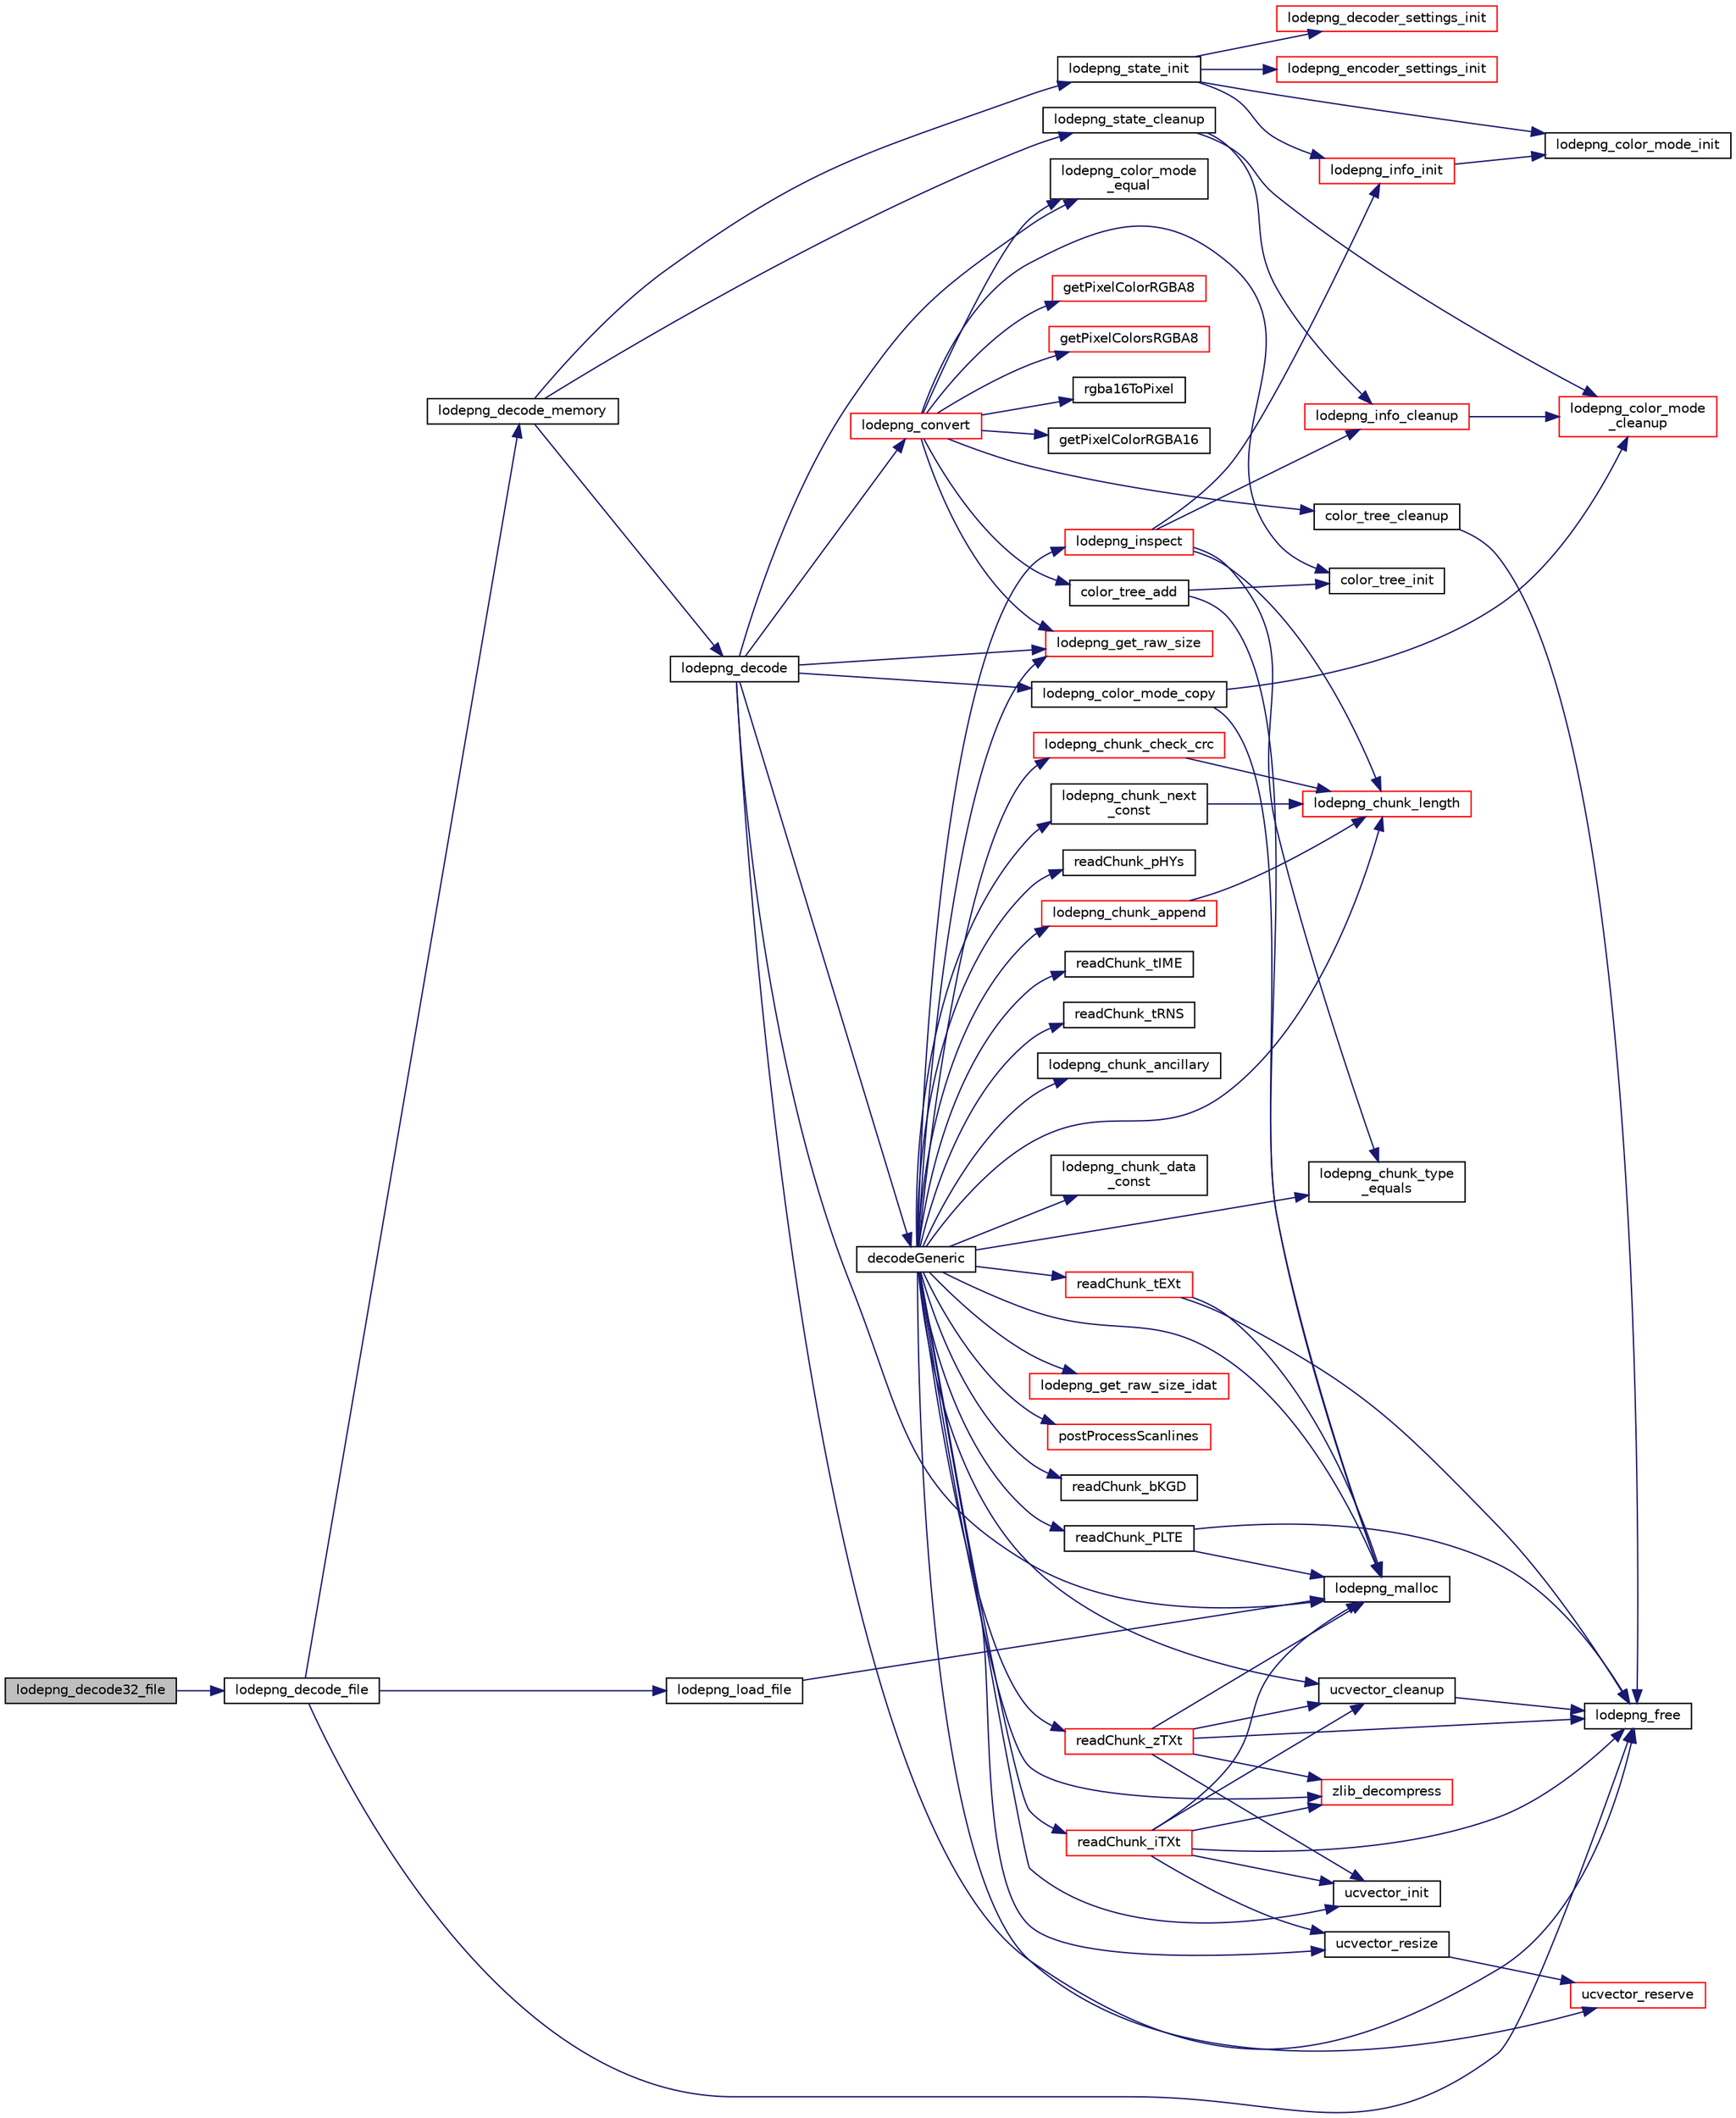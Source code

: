 digraph "lodepng_decode32_file"
{
 // LATEX_PDF_SIZE
  edge [fontname="Helvetica",fontsize="10",labelfontname="Helvetica",labelfontsize="10"];
  node [fontname="Helvetica",fontsize="10",shape=record];
  rankdir="LR";
  Node1 [label="lodepng_decode32_file",height=0.2,width=0.4,color="black", fillcolor="grey75", style="filled", fontcolor="black",tooltip=" "];
  Node1 -> Node2 [color="midnightblue",fontsize="10",style="solid",fontname="Helvetica"];
  Node2 [label="lodepng_decode_file",height=0.2,width=0.4,color="black", fillcolor="white", style="filled",URL="$lodepng_8cpp.html#a6eec335315ecb6182292ebd37ef02b4a",tooltip=" "];
  Node2 -> Node3 [color="midnightblue",fontsize="10",style="solid",fontname="Helvetica"];
  Node3 [label="lodepng_decode_memory",height=0.2,width=0.4,color="black", fillcolor="white", style="filled",URL="$lodepng_8cpp.html#a623138ad43ce7eae0346e4324ba1f14e",tooltip=" "];
  Node3 -> Node4 [color="midnightblue",fontsize="10",style="solid",fontname="Helvetica"];
  Node4 [label="lodepng_decode",height=0.2,width=0.4,color="black", fillcolor="white", style="filled",URL="$lodepng_8cpp.html#a70adabd588a9a27dcc9eb4322f6c3b3f",tooltip=" "];
  Node4 -> Node5 [color="midnightblue",fontsize="10",style="solid",fontname="Helvetica"];
  Node5 [label="decodeGeneric",height=0.2,width=0.4,color="black", fillcolor="white", style="filled",URL="$lodepng_8cpp.html#a8a00ea9640614259d37a92c655219554",tooltip=" "];
  Node5 -> Node6 [color="midnightblue",fontsize="10",style="solid",fontname="Helvetica"];
  Node6 [label="lodepng_chunk_ancillary",height=0.2,width=0.4,color="black", fillcolor="white", style="filled",URL="$lodepng_8cpp.html#aabe8616184aa2adaa2a74ad989e6fb41",tooltip=" "];
  Node5 -> Node7 [color="midnightblue",fontsize="10",style="solid",fontname="Helvetica"];
  Node7 [label="lodepng_chunk_append",height=0.2,width=0.4,color="red", fillcolor="white", style="filled",URL="$lodepng_8cpp.html#a865c89cf0456b876e3bd5698bc910336",tooltip=" "];
  Node7 -> Node8 [color="midnightblue",fontsize="10",style="solid",fontname="Helvetica"];
  Node8 [label="lodepng_chunk_length",height=0.2,width=0.4,color="red", fillcolor="white", style="filled",URL="$lodepng_8cpp.html#ad52897a6aecee7dde053c468c6bedda2",tooltip=" "];
  Node5 -> Node11 [color="midnightblue",fontsize="10",style="solid",fontname="Helvetica"];
  Node11 [label="lodepng_chunk_check_crc",height=0.2,width=0.4,color="red", fillcolor="white", style="filled",URL="$lodepng_8cpp.html#a02091d970921c7b94c4e63821785f97a",tooltip=" "];
  Node11 -> Node8 [color="midnightblue",fontsize="10",style="solid",fontname="Helvetica"];
  Node5 -> Node13 [color="midnightblue",fontsize="10",style="solid",fontname="Helvetica"];
  Node13 [label="lodepng_chunk_data\l_const",height=0.2,width=0.4,color="black", fillcolor="white", style="filled",URL="$lodepng_8cpp.html#a18062ec4da645562be021ec5ce09c117",tooltip=" "];
  Node5 -> Node8 [color="midnightblue",fontsize="10",style="solid",fontname="Helvetica"];
  Node5 -> Node14 [color="midnightblue",fontsize="10",style="solid",fontname="Helvetica"];
  Node14 [label="lodepng_chunk_next\l_const",height=0.2,width=0.4,color="black", fillcolor="white", style="filled",URL="$lodepng_8cpp.html#a20eec77cd3ca77b9c55499846ea9595a",tooltip=" "];
  Node14 -> Node8 [color="midnightblue",fontsize="10",style="solid",fontname="Helvetica"];
  Node5 -> Node15 [color="midnightblue",fontsize="10",style="solid",fontname="Helvetica"];
  Node15 [label="lodepng_chunk_type\l_equals",height=0.2,width=0.4,color="black", fillcolor="white", style="filled",URL="$lodepng_8cpp.html#a5153305d442f8332326ef332316b06be",tooltip=" "];
  Node5 -> Node16 [color="midnightblue",fontsize="10",style="solid",fontname="Helvetica"];
  Node16 [label="lodepng_get_raw_size",height=0.2,width=0.4,color="red", fillcolor="white", style="filled",URL="$lodepng_8cpp.html#a5861bf2c5a7c8976ea2dd6d21e8d58bd",tooltip=" "];
  Node5 -> Node20 [color="midnightblue",fontsize="10",style="solid",fontname="Helvetica"];
  Node20 [label="lodepng_get_raw_size_idat",height=0.2,width=0.4,color="red", fillcolor="white", style="filled",URL="$lodepng_8cpp.html#abd86de60af830d70e54ec9d4bd9acb3b",tooltip=" "];
  Node5 -> Node21 [color="midnightblue",fontsize="10",style="solid",fontname="Helvetica"];
  Node21 [label="lodepng_inspect",height=0.2,width=0.4,color="red", fillcolor="white", style="filled",URL="$lodepng_8cpp.html#a0bee70fa0a93ca4463b35a3ceb9910e3",tooltip=" "];
  Node21 -> Node8 [color="midnightblue",fontsize="10",style="solid",fontname="Helvetica"];
  Node21 -> Node15 [color="midnightblue",fontsize="10",style="solid",fontname="Helvetica"];
  Node21 -> Node23 [color="midnightblue",fontsize="10",style="solid",fontname="Helvetica"];
  Node23 [label="lodepng_info_cleanup",height=0.2,width=0.4,color="red", fillcolor="white", style="filled",URL="$lodepng_8cpp.html#ad4b9dc33569e24062e077f5a69ead178",tooltip=" "];
  Node23 -> Node24 [color="midnightblue",fontsize="10",style="solid",fontname="Helvetica"];
  Node24 [label="lodepng_color_mode\l_cleanup",height=0.2,width=0.4,color="red", fillcolor="white", style="filled",URL="$lodepng_8cpp.html#ab1c7709a984d5842ab314cf5d2dc2dcc",tooltip=" "];
  Node21 -> Node31 [color="midnightblue",fontsize="10",style="solid",fontname="Helvetica"];
  Node31 [label="lodepng_info_init",height=0.2,width=0.4,color="red", fillcolor="white", style="filled",URL="$lodepng_8cpp.html#ae50c1ddde2fa8004b46da433f3e20974",tooltip=" "];
  Node31 -> Node32 [color="midnightblue",fontsize="10",style="solid",fontname="Helvetica"];
  Node32 [label="lodepng_color_mode_init",height=0.2,width=0.4,color="black", fillcolor="white", style="filled",URL="$lodepng_8cpp.html#a66345d4cdab130c6cbd3166d7a0a5257",tooltip=" "];
  Node5 -> Node36 [color="midnightblue",fontsize="10",style="solid",fontname="Helvetica"];
  Node36 [label="lodepng_malloc",height=0.2,width=0.4,color="black", fillcolor="white", style="filled",URL="$lodepng_8cpp.html#acde6d2f623c875a922fc7526d49af03c",tooltip=" "];
  Node5 -> Node37 [color="midnightblue",fontsize="10",style="solid",fontname="Helvetica"];
  Node37 [label="postProcessScanlines",height=0.2,width=0.4,color="red", fillcolor="white", style="filled",URL="$lodepng_8cpp.html#a0dd02ca1504cab05af1e059978fb5246",tooltip=" "];
  Node5 -> Node47 [color="midnightblue",fontsize="10",style="solid",fontname="Helvetica"];
  Node47 [label="readChunk_bKGD",height=0.2,width=0.4,color="black", fillcolor="white", style="filled",URL="$lodepng_8cpp.html#ae87caf20dd66924a8cdf142e5ab8e7ea",tooltip=" "];
  Node5 -> Node48 [color="midnightblue",fontsize="10",style="solid",fontname="Helvetica"];
  Node48 [label="readChunk_iTXt",height=0.2,width=0.4,color="red", fillcolor="white", style="filled",URL="$lodepng_8cpp.html#a913d901f3aa548d4f00e9715112447e5",tooltip=" "];
  Node48 -> Node26 [color="midnightblue",fontsize="10",style="solid",fontname="Helvetica"];
  Node26 [label="lodepng_free",height=0.2,width=0.4,color="black", fillcolor="white", style="filled",URL="$lodepng_8cpp.html#a5cabd4078527ba33b78791fac7e8b15c",tooltip=" "];
  Node48 -> Node36 [color="midnightblue",fontsize="10",style="solid",fontname="Helvetica"];
  Node48 -> Node53 [color="midnightblue",fontsize="10",style="solid",fontname="Helvetica"];
  Node53 [label="ucvector_cleanup",height=0.2,width=0.4,color="black", fillcolor="white", style="filled",URL="$lodepng_8cpp.html#ad689bf84470238e26b01524631d778ec",tooltip=" "];
  Node53 -> Node26 [color="midnightblue",fontsize="10",style="solid",fontname="Helvetica"];
  Node48 -> Node54 [color="midnightblue",fontsize="10",style="solid",fontname="Helvetica"];
  Node54 [label="ucvector_init",height=0.2,width=0.4,color="black", fillcolor="white", style="filled",URL="$lodepng_8cpp.html#a1b58c07819eec4ff7e903138c08eb502",tooltip=" "];
  Node48 -> Node56 [color="midnightblue",fontsize="10",style="solid",fontname="Helvetica"];
  Node56 [label="ucvector_resize",height=0.2,width=0.4,color="black", fillcolor="white", style="filled",URL="$lodepng_8cpp.html#ae4e2da90ae4abb858852f211eb28d622",tooltip=" "];
  Node56 -> Node57 [color="midnightblue",fontsize="10",style="solid",fontname="Helvetica"];
  Node57 [label="ucvector_reserve",height=0.2,width=0.4,color="red", fillcolor="white", style="filled",URL="$lodepng_8cpp.html#ac03e508691c2826ee4065627465ccb4a",tooltip=" "];
  Node48 -> Node58 [color="midnightblue",fontsize="10",style="solid",fontname="Helvetica"];
  Node58 [label="zlib_decompress",height=0.2,width=0.4,color="red", fillcolor="white", style="filled",URL="$lodepng_8cpp.html#ae06154c06600720b6c5727ba57519c36",tooltip=" "];
  Node5 -> Node85 [color="midnightblue",fontsize="10",style="solid",fontname="Helvetica"];
  Node85 [label="readChunk_pHYs",height=0.2,width=0.4,color="black", fillcolor="white", style="filled",URL="$lodepng_8cpp.html#af37ead0521e128d15f14e28237a07e91",tooltip=" "];
  Node5 -> Node86 [color="midnightblue",fontsize="10",style="solid",fontname="Helvetica"];
  Node86 [label="readChunk_PLTE",height=0.2,width=0.4,color="black", fillcolor="white", style="filled",URL="$lodepng_8cpp.html#aae793be5b27e93933301f1213967efd5",tooltip=" "];
  Node86 -> Node26 [color="midnightblue",fontsize="10",style="solid",fontname="Helvetica"];
  Node86 -> Node36 [color="midnightblue",fontsize="10",style="solid",fontname="Helvetica"];
  Node5 -> Node87 [color="midnightblue",fontsize="10",style="solid",fontname="Helvetica"];
  Node87 [label="readChunk_tEXt",height=0.2,width=0.4,color="red", fillcolor="white", style="filled",URL="$lodepng_8cpp.html#ae06c93c7291120dea6123f08b4da1b00",tooltip=" "];
  Node87 -> Node26 [color="midnightblue",fontsize="10",style="solid",fontname="Helvetica"];
  Node87 -> Node36 [color="midnightblue",fontsize="10",style="solid",fontname="Helvetica"];
  Node5 -> Node89 [color="midnightblue",fontsize="10",style="solid",fontname="Helvetica"];
  Node89 [label="readChunk_tIME",height=0.2,width=0.4,color="black", fillcolor="white", style="filled",URL="$lodepng_8cpp.html#af68e84a1195f275f37e09896985bed96",tooltip=" "];
  Node5 -> Node90 [color="midnightblue",fontsize="10",style="solid",fontname="Helvetica"];
  Node90 [label="readChunk_tRNS",height=0.2,width=0.4,color="black", fillcolor="white", style="filled",URL="$lodepng_8cpp.html#a225d94ed715bb608c813059236fbf72a",tooltip=" "];
  Node5 -> Node91 [color="midnightblue",fontsize="10",style="solid",fontname="Helvetica"];
  Node91 [label="readChunk_zTXt",height=0.2,width=0.4,color="red", fillcolor="white", style="filled",URL="$lodepng_8cpp.html#a487ae2548dc4d0282d7fdd13c66c7bc8",tooltip=" "];
  Node91 -> Node26 [color="midnightblue",fontsize="10",style="solid",fontname="Helvetica"];
  Node91 -> Node36 [color="midnightblue",fontsize="10",style="solid",fontname="Helvetica"];
  Node91 -> Node53 [color="midnightblue",fontsize="10",style="solid",fontname="Helvetica"];
  Node91 -> Node54 [color="midnightblue",fontsize="10",style="solid",fontname="Helvetica"];
  Node91 -> Node58 [color="midnightblue",fontsize="10",style="solid",fontname="Helvetica"];
  Node5 -> Node53 [color="midnightblue",fontsize="10",style="solid",fontname="Helvetica"];
  Node5 -> Node54 [color="midnightblue",fontsize="10",style="solid",fontname="Helvetica"];
  Node5 -> Node57 [color="midnightblue",fontsize="10",style="solid",fontname="Helvetica"];
  Node5 -> Node56 [color="midnightblue",fontsize="10",style="solid",fontname="Helvetica"];
  Node5 -> Node58 [color="midnightblue",fontsize="10",style="solid",fontname="Helvetica"];
  Node4 -> Node92 [color="midnightblue",fontsize="10",style="solid",fontname="Helvetica"];
  Node92 [label="lodepng_color_mode_copy",height=0.2,width=0.4,color="black", fillcolor="white", style="filled",URL="$lodepng_8cpp.html#a7801819a161b96f65259680126e270f1",tooltip=" "];
  Node92 -> Node24 [color="midnightblue",fontsize="10",style="solid",fontname="Helvetica"];
  Node92 -> Node36 [color="midnightblue",fontsize="10",style="solid",fontname="Helvetica"];
  Node4 -> Node93 [color="midnightblue",fontsize="10",style="solid",fontname="Helvetica"];
  Node93 [label="lodepng_color_mode\l_equal",height=0.2,width=0.4,color="black", fillcolor="white", style="filled",URL="$lodepng_8cpp.html#aa2781df4d5704a3daa132056d411dbd5",tooltip=" "];
  Node4 -> Node94 [color="midnightblue",fontsize="10",style="solid",fontname="Helvetica"];
  Node94 [label="lodepng_convert",height=0.2,width=0.4,color="red", fillcolor="white", style="filled",URL="$lodepng_8cpp.html#abd20ba96aa7a2e3d782204c604baab09",tooltip=" "];
  Node94 -> Node95 [color="midnightblue",fontsize="10",style="solid",fontname="Helvetica"];
  Node95 [label="color_tree_add",height=0.2,width=0.4,color="black", fillcolor="white", style="filled",URL="$lodepng_8cpp.html#aa46975c6bbcf93a68f6b62253f3caf1e",tooltip=" "];
  Node95 -> Node96 [color="midnightblue",fontsize="10",style="solid",fontname="Helvetica"];
  Node96 [label="color_tree_init",height=0.2,width=0.4,color="black", fillcolor="white", style="filled",URL="$lodepng_8cpp.html#aa74699e8ee61d176da398bb2e3b90bb2",tooltip=" "];
  Node95 -> Node36 [color="midnightblue",fontsize="10",style="solid",fontname="Helvetica"];
  Node94 -> Node97 [color="midnightblue",fontsize="10",style="solid",fontname="Helvetica"];
  Node97 [label="color_tree_cleanup",height=0.2,width=0.4,color="black", fillcolor="white", style="filled",URL="$lodepng_8cpp.html#a561706f2a518dd06d27bf0447ea3539d",tooltip=" "];
  Node97 -> Node26 [color="midnightblue",fontsize="10",style="solid",fontname="Helvetica"];
  Node94 -> Node96 [color="midnightblue",fontsize="10",style="solid",fontname="Helvetica"];
  Node94 -> Node98 [color="midnightblue",fontsize="10",style="solid",fontname="Helvetica"];
  Node98 [label="getPixelColorRGBA16",height=0.2,width=0.4,color="black", fillcolor="white", style="filled",URL="$lodepng_8cpp.html#af0ee0fdc57a1031dbd0f003255e40993",tooltip=" "];
  Node94 -> Node99 [color="midnightblue",fontsize="10",style="solid",fontname="Helvetica"];
  Node99 [label="getPixelColorRGBA8",height=0.2,width=0.4,color="red", fillcolor="white", style="filled",URL="$lodepng_8cpp.html#a42d17731df8bbf57cdc0979b54586940",tooltip=" "];
  Node94 -> Node101 [color="midnightblue",fontsize="10",style="solid",fontname="Helvetica"];
  Node101 [label="getPixelColorsRGBA8",height=0.2,width=0.4,color="red", fillcolor="white", style="filled",URL="$lodepng_8cpp.html#a72f742318aa70cfe2ce8a8672aade055",tooltip=" "];
  Node94 -> Node93 [color="midnightblue",fontsize="10",style="solid",fontname="Helvetica"];
  Node94 -> Node16 [color="midnightblue",fontsize="10",style="solid",fontname="Helvetica"];
  Node94 -> Node102 [color="midnightblue",fontsize="10",style="solid",fontname="Helvetica"];
  Node102 [label="rgba16ToPixel",height=0.2,width=0.4,color="black", fillcolor="white", style="filled",URL="$lodepng_8cpp.html#a21f6730f1d0af824c647ceab81d2b41c",tooltip=" "];
  Node4 -> Node26 [color="midnightblue",fontsize="10",style="solid",fontname="Helvetica"];
  Node4 -> Node16 [color="midnightblue",fontsize="10",style="solid",fontname="Helvetica"];
  Node4 -> Node36 [color="midnightblue",fontsize="10",style="solid",fontname="Helvetica"];
  Node3 -> Node106 [color="midnightblue",fontsize="10",style="solid",fontname="Helvetica"];
  Node106 [label="lodepng_state_cleanup",height=0.2,width=0.4,color="black", fillcolor="white", style="filled",URL="$lodepng_8cpp.html#a74109bf9860e2eb4bfa872ab8cf0f000",tooltip=" "];
  Node106 -> Node24 [color="midnightblue",fontsize="10",style="solid",fontname="Helvetica"];
  Node106 -> Node23 [color="midnightblue",fontsize="10",style="solid",fontname="Helvetica"];
  Node3 -> Node107 [color="midnightblue",fontsize="10",style="solid",fontname="Helvetica"];
  Node107 [label="lodepng_state_init",height=0.2,width=0.4,color="black", fillcolor="white", style="filled",URL="$lodepng_8cpp.html#ae3ee1eb944467fbbc1cf939328dd6a57",tooltip=" "];
  Node107 -> Node32 [color="midnightblue",fontsize="10",style="solid",fontname="Helvetica"];
  Node107 -> Node108 [color="midnightblue",fontsize="10",style="solid",fontname="Helvetica"];
  Node108 [label="lodepng_decoder_settings_init",height=0.2,width=0.4,color="red", fillcolor="white", style="filled",URL="$lodepng_8cpp.html#a9220280c647e2a90a9b05d20038f1c6d",tooltip=" "];
  Node107 -> Node110 [color="midnightblue",fontsize="10",style="solid",fontname="Helvetica"];
  Node110 [label="lodepng_encoder_settings_init",height=0.2,width=0.4,color="red", fillcolor="white", style="filled",URL="$lodepng_8cpp.html#a874763ad14a0c84d41d0819212407a5a",tooltip=" "];
  Node107 -> Node31 [color="midnightblue",fontsize="10",style="solid",fontname="Helvetica"];
  Node2 -> Node26 [color="midnightblue",fontsize="10",style="solid",fontname="Helvetica"];
  Node2 -> Node112 [color="midnightblue",fontsize="10",style="solid",fontname="Helvetica"];
  Node112 [label="lodepng_load_file",height=0.2,width=0.4,color="black", fillcolor="white", style="filled",URL="$lodepng_8cpp.html#af0b16abca7a6a20ff4980e9f04374c90",tooltip=" "];
  Node112 -> Node36 [color="midnightblue",fontsize="10",style="solid",fontname="Helvetica"];
}

